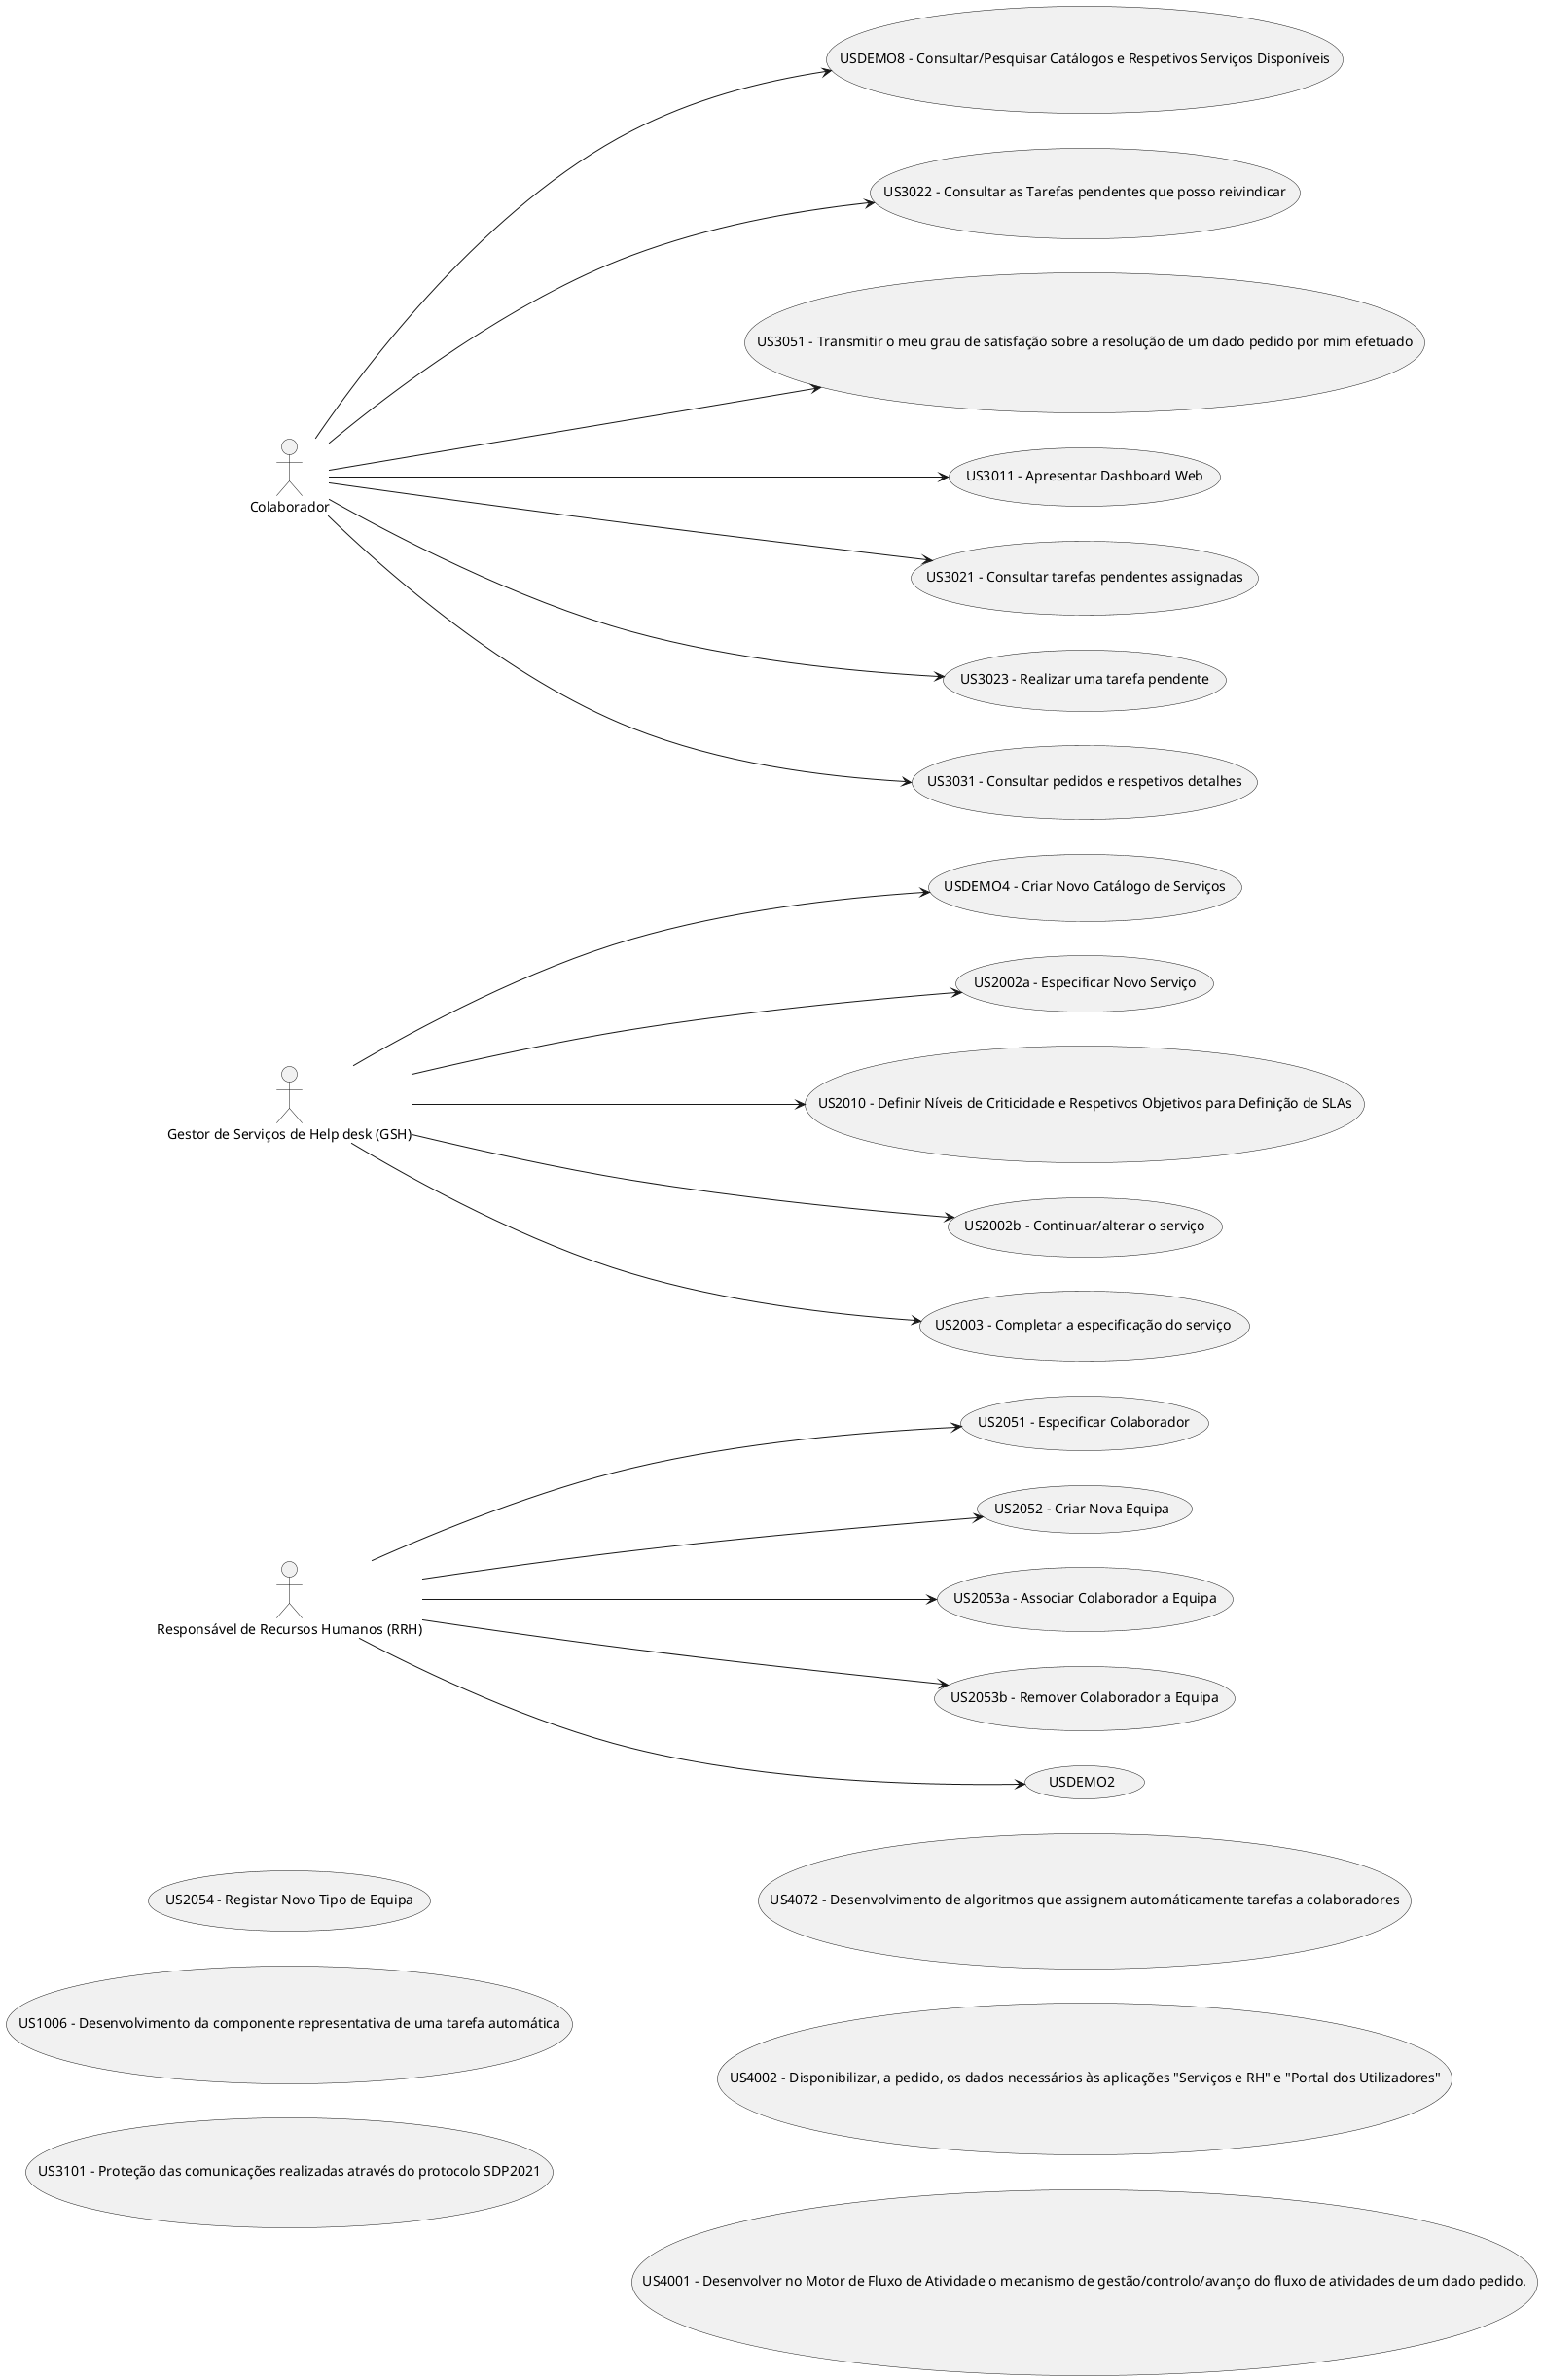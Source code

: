 @startuml

usecase US2051 as "US2051 - Especificar Colaborador"
usecase US2054 as "US2054 - Registar Novo Tipo de Equipa"
usecase US2052 as "US2052 - Criar Nova Equipa"
usecase USDEMO4 as "USDEMO4 - Criar Novo Catálogo de Serviços"
usecase US2002a as "US2002a - Especificar Novo Serviço"
usecase US2053a as "US2053a - Associar Colaborador a Equipa"
usecase US2053b as "US2053b - Remover Colaborador a Equipa"
usecase USDEMO8 as "USDEMO8 - Consultar/Pesquisar Catálogos e Respetivos Serviços Disponíveis"
usecase US2010 as "US2010 - Definir Níveis de Criticidade e Respetivos Objetivos para Definição de SLAs"
usecase US2002b as "US2002b - Continuar/alterar o serviço"
usecase US3022 as "US3022 - Consultar as Tarefas pendentes que posso reivindicar"
usecase US3051 as "US3051 - Transmitir o meu grau de satisfação sobre a resolução de um dado pedido por mim efetuado"
usecase US1006 as "US1006 - Desenvolvimento da componente representativa de uma tarefa automática"
usecase US3011 as "US3011 - Apresentar Dashboard Web"
usecase US3021 as "US3021 - Consultar tarefas pendentes assignadas"
usecase US3023 as "US3023 - Realizar uma tarefa pendente"
usecase US3031 as "US3031 - Consultar pedidos e respetivos detalhes"
usecase US3101 as "US3101 - Proteção das comunicações realizadas através do protocolo SDP2021"
usecase US4072 as "US4072 - Desenvolvimento de algoritmos que assignem automáticamente tarefas a colaboradores"
usecase US2003 as "US2003 - Completar a especificação do serviço "
usecase US4002 as "US4002 - Disponibilizar, a pedido, os dados necessários às aplicações "Serviços e RH" e "Portal dos Utilizadores""
usecase US4001 as "US4001 - Desenvolver no Motor de Fluxo de Atividade o mecanismo de gestão/controlo/avanço do fluxo de atividades de um dado pedido."


actor "Gestor de Serviços de Help desk (GSH)" as GSH
actor "Responsável de Recursos Humanos (RRH)" as RRH
actor "Colaborador" as COL

left to right direction

RRH -->(US2051)
RRH -->(USDEMO2)
RRH -->(US2052)
GSH -->(USDEMO4)
GSH -->(US2002a)
RRH -->(US2053a)
RRH -->(US2053b)
COL -->(USDEMO8)
GSH -->(US2010)
GSH -->(US2002b)
GSH -->(US2003)
COL -->(US3021)
COL -->(US3011)
COL -->(US3022)
COL -->(US3051)
COL-->(US3023)
COL-->(US3031)

@enduml

